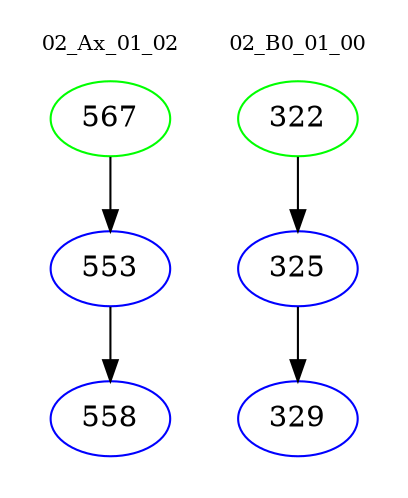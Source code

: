 digraph{
subgraph cluster_0 {
color = white
label = "02_Ax_01_02";
fontsize=10;
T0_567 [label="567", color="green"]
T0_567 -> T0_553 [color="black"]
T0_553 [label="553", color="blue"]
T0_553 -> T0_558 [color="black"]
T0_558 [label="558", color="blue"]
}
subgraph cluster_1 {
color = white
label = "02_B0_01_00";
fontsize=10;
T1_322 [label="322", color="green"]
T1_322 -> T1_325 [color="black"]
T1_325 [label="325", color="blue"]
T1_325 -> T1_329 [color="black"]
T1_329 [label="329", color="blue"]
}
}
